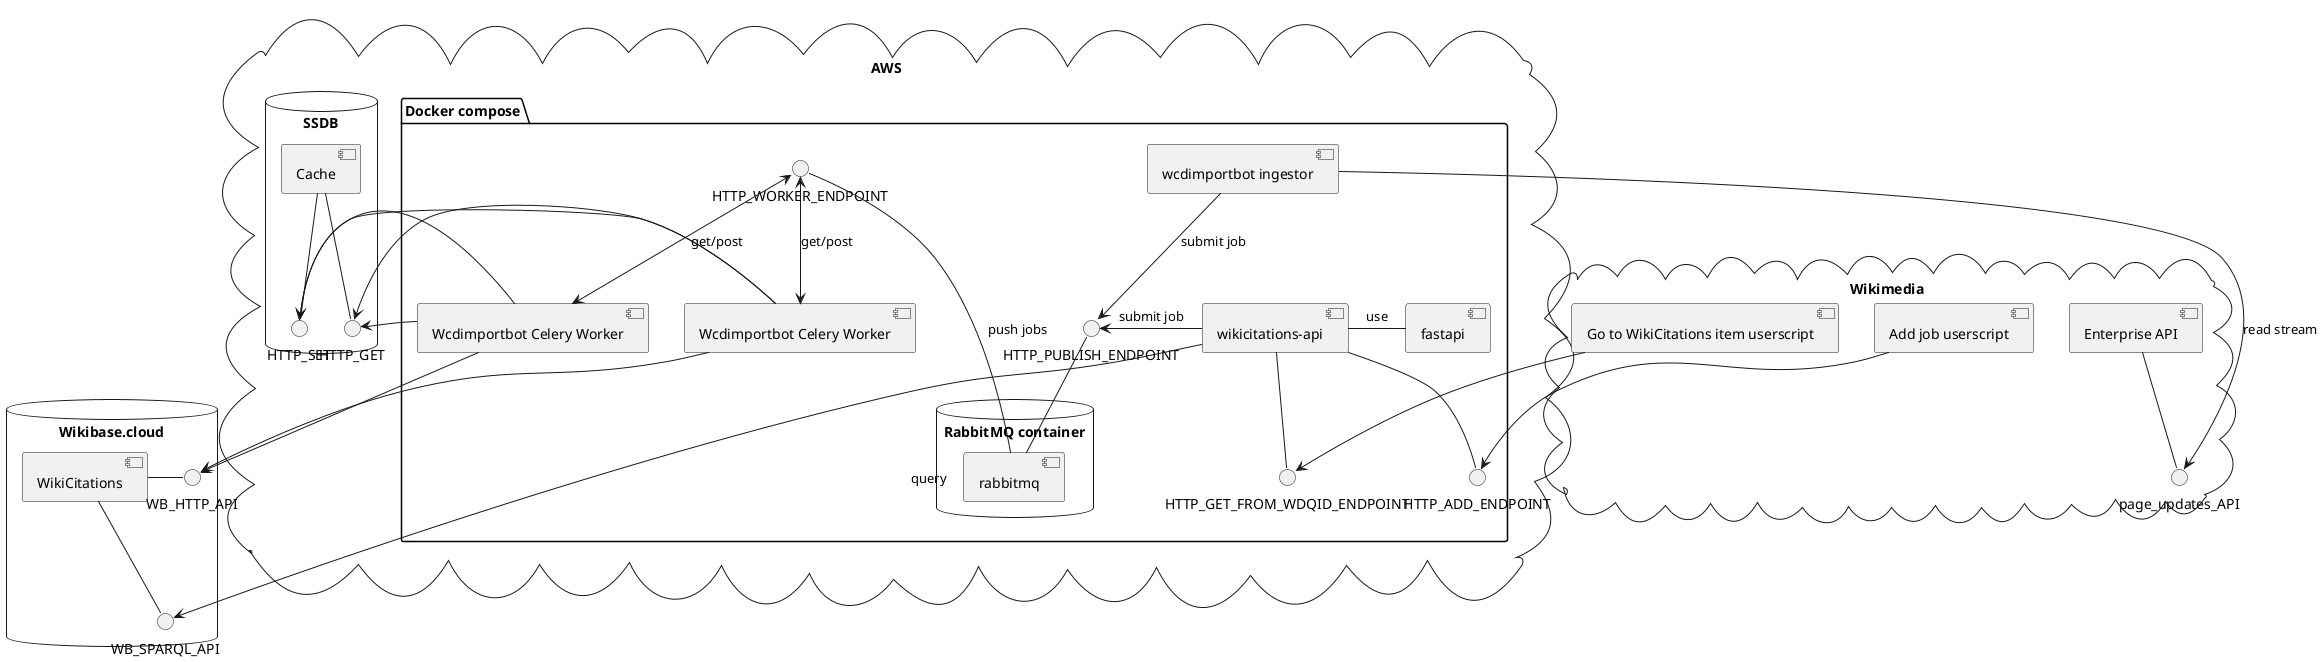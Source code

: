 @startuml
'https://plantuml.com/component-diagram

cloud "AWS" {
    package "Docker compose" {
        database "RabbitMQ container" {
          [rabbitmq] as RM
        }
        [fastapi] as FA
        [wikicitations-api] as WA
'        [WikibaseIntegrator] as WBI
        [wcdimportbot ingestor] as WI
        [Wcdimportbot Celery Worker] as CW1
        [Wcdimportbot Celery Worker] as CW2
'        CW1 -- WBI : use
'        CW2 -- WBI : use
        HTTP_PUBLISH_ENDPOINT -- RM
        HTTP_WORKER_ENDPOINT --- RM : push jobs
        HTTP_WORKER_ENDPOINT <--> CW1 : get/post
        HTTP_WORKER_ENDPOINT <--> CW2 : get/post
        WA - FA : use
        WA -> HTTP_PUBLISH_ENDPOINT : submit job
        WA -- HTTP_ADD_ENDPOINT
        WA -- HTTP_GET_FROM_WDQID_ENDPOINT
        WI --> HTTP_PUBLISH_ENDPOINT : submit job
'        WI - WBI : use
    }
    database "SSDB" {
        [Cache] -- HTTP_SET
        [Cache] -- HTTP_GET
        CW1 -> HTTP_GET
        CW2 -> HTTP_GET
        CW1 -> HTTP_SET
        CW2 -> HTTP_SET
    }
}

cloud "Wikimedia"{
  [Enterprise API] -- page_updates_API
  WI -> page_updates_API : read stream
  [Add job userscript] -> HTTP_ADD_ENDPOINT
  [Go to WikiCitations item userscript] --> HTTP_GET_FROM_WDQID_ENDPOINT
}

database "Wikibase.cloud" {
    [WikiCitations] as WC
    WC - WB_HTTP_API
    WC -- WB_SPARQL_API
    WA -> WB_SPARQL_API : query
    CW1 --> WB_HTTP_API
    CW2 --> WB_HTTP_API
}
@enduml